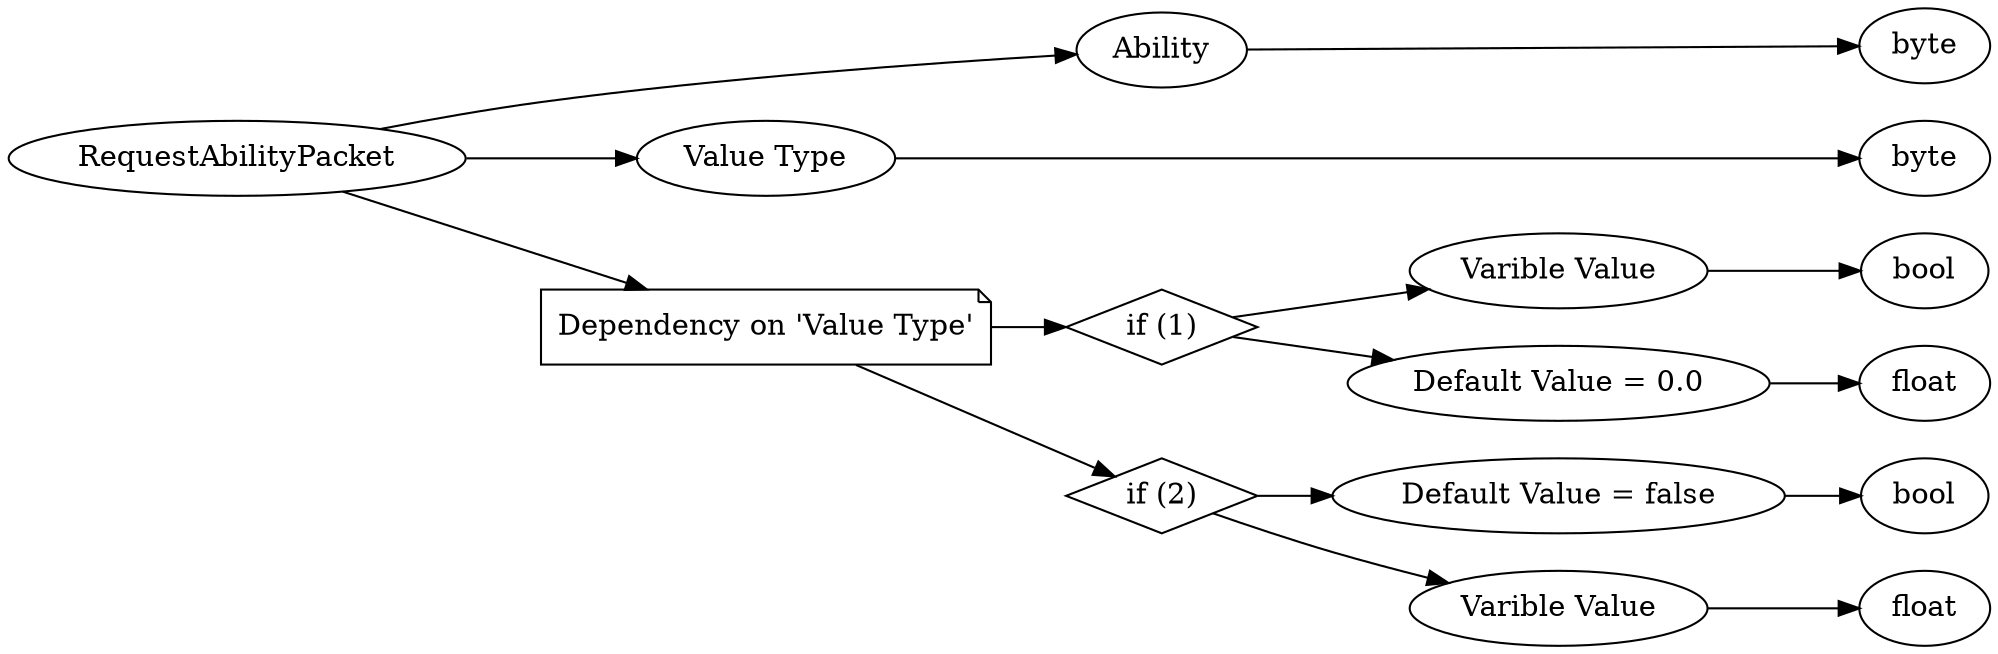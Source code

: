 digraph "RequestAbilityPacket" {
rankdir = LR
0
0 -> 1
1 -> 2
0 -> 3
3 -> 4
0 -> 5
5 -> 6
6 -> 7
7 -> 8
6 -> 9
9 -> 10
5 -> 11
11 -> 12
12 -> 13
11 -> 14
14 -> 15

0 [label="RequestAbilityPacket",comment="name: \"RequestAbilityPacket\", typeName: \"\", id: 0, branchId: 184, recurseId: -1, attributes: 0, notes: \"\""];
1 [label="Ability",comment="name: \"Ability\", typeName: \"\", id: 1, branchId: 0, recurseId: -1, attributes: 0, notes: \"enumeration: AbilitiesIndex\""];
2 [label="byte",comment="name: \"byte\", typeName: \"\", id: 2, branchId: 0, recurseId: -1, attributes: 512, notes: \"\""];
3 [label="Value Type",comment="name: \"Value Type\", typeName: \"\", id: 3, branchId: 0, recurseId: -1, attributes: 0, notes: \"enumeration: RequestAbilityPacket::Type\""];
4 [label="byte",comment="name: \"byte\", typeName: \"\", id: 4, branchId: 0, recurseId: -1, attributes: 512, notes: \"\""];
5 [label="Dependency on 'Value Type'",shape=note,comment="name: \"Dependency on 'Value Type'\", typeName: \"\", id: 5, branchId: 0, recurseId: -1, attributes: 2, notes: \"\""];
6 [label="if (1)",shape=diamond,comment="name: \"if (1)\", typeName: \"\", id: 6, branchId: 1, recurseId: -1, attributes: 4, notes: \"\""];
7 [label="Varible Value",comment="name: \"Varible Value\", typeName: \"\", id: 7, branchId: 0, recurseId: -1, attributes: 0, notes: \"\""];
8 [label="bool",comment="name: \"bool\", typeName: \"\", id: 8, branchId: 0, recurseId: -1, attributes: 512, notes: \"\""];
9 [label="Default Value = 0.0",comment="name: \"Default Value = 0.0\", typeName: \"\", id: 9, branchId: 0, recurseId: -1, attributes: 0, notes: \"\""];
10 [label="float",comment="name: \"float\", typeName: \"\", id: 10, branchId: 0, recurseId: -1, attributes: 512, notes: \"\""];
11 [label="if (2)",shape=diamond,comment="name: \"if (2)\", typeName: \"\", id: 11, branchId: 2, recurseId: -1, attributes: 4, notes: \"\""];
12 [label="Default Value = false",comment="name: \"Default Value = false\", typeName: \"\", id: 12, branchId: 0, recurseId: -1, attributes: 0, notes: \"\""];
13 [label="bool",comment="name: \"bool\", typeName: \"\", id: 13, branchId: 0, recurseId: -1, attributes: 512, notes: \"\""];
14 [label="Varible Value",comment="name: \"Varible Value\", typeName: \"\", id: 14, branchId: 0, recurseId: -1, attributes: 0, notes: \"\""];
15 [label="float",comment="name: \"float\", typeName: \"\", id: 15, branchId: 0, recurseId: -1, attributes: 512, notes: \"\""];
{ rank = max;2;4;8;10;13;15}

}
